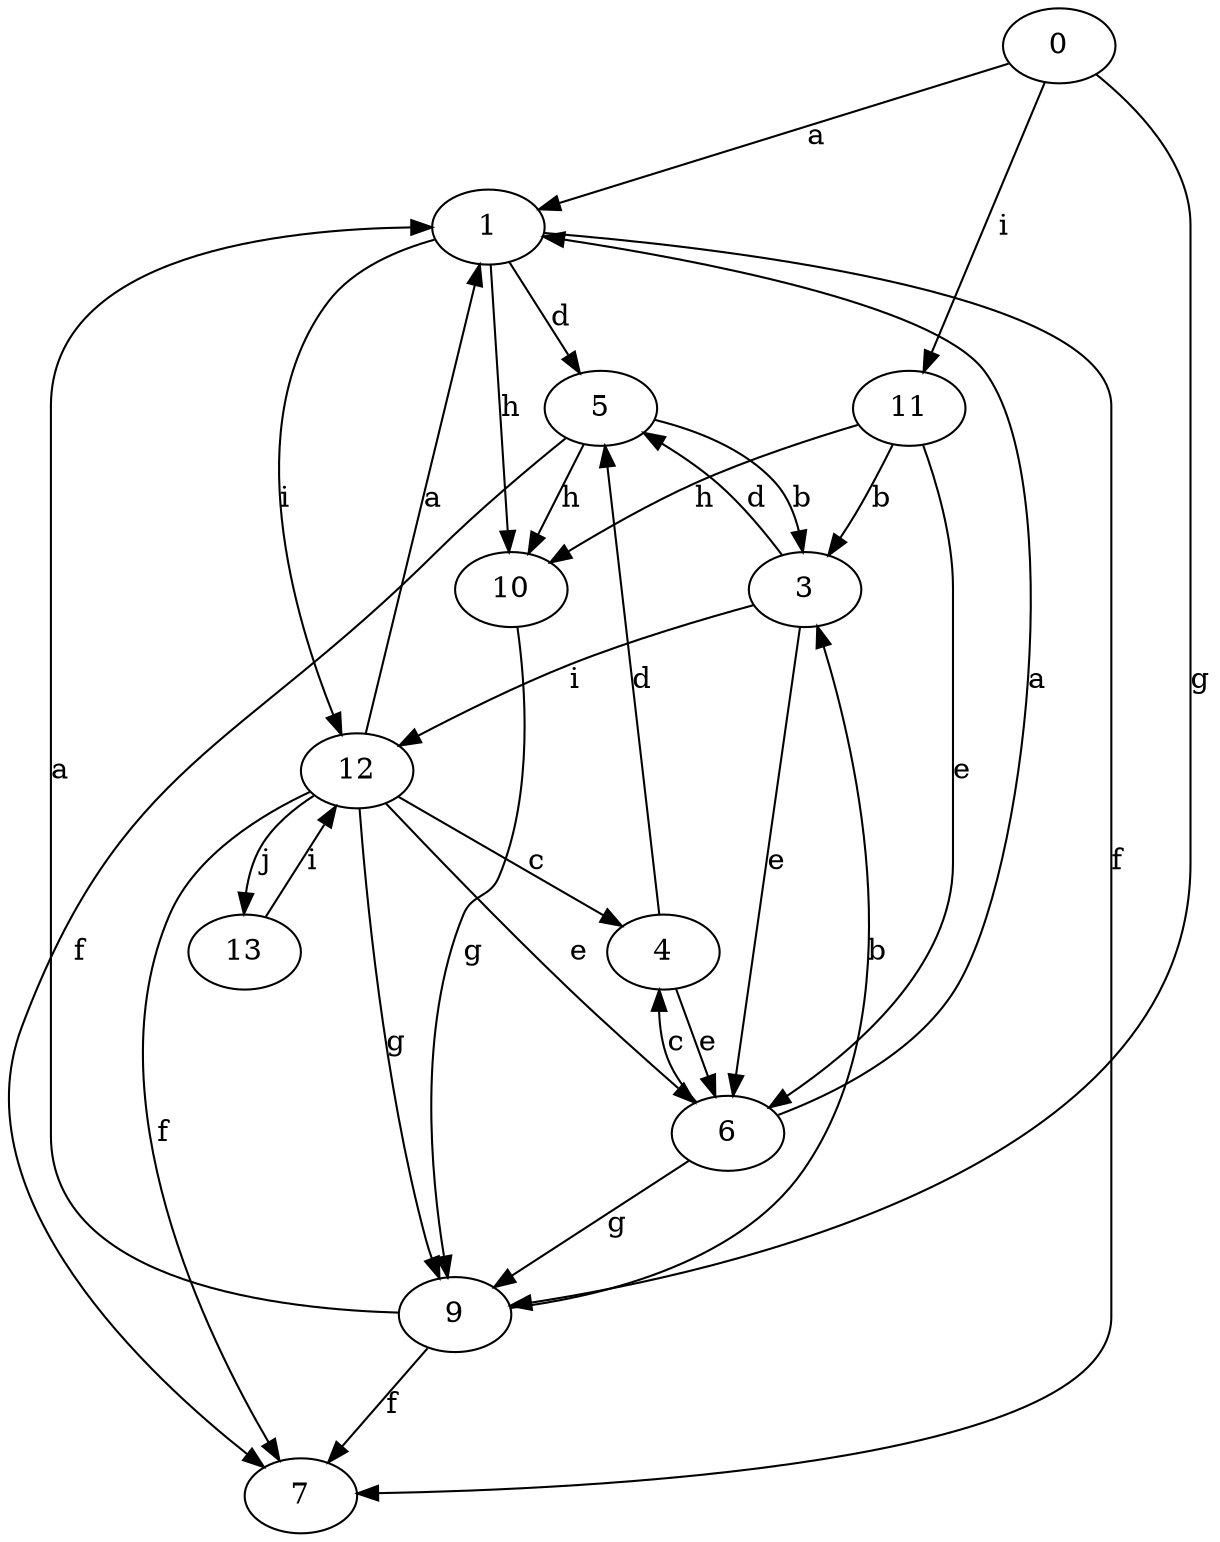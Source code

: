strict digraph  {
1;
0;
3;
4;
5;
6;
7;
9;
10;
11;
12;
13;
1 -> 5  [label=d];
1 -> 7  [label=f];
1 -> 10  [label=h];
1 -> 12  [label=i];
0 -> 1  [label=a];
0 -> 9  [label=g];
0 -> 11  [label=i];
3 -> 5  [label=d];
3 -> 6  [label=e];
3 -> 12  [label=i];
4 -> 5  [label=d];
4 -> 6  [label=e];
5 -> 3  [label=b];
5 -> 7  [label=f];
5 -> 10  [label=h];
6 -> 1  [label=a];
6 -> 4  [label=c];
6 -> 9  [label=g];
9 -> 1  [label=a];
9 -> 3  [label=b];
9 -> 7  [label=f];
10 -> 9  [label=g];
11 -> 3  [label=b];
11 -> 6  [label=e];
11 -> 10  [label=h];
12 -> 1  [label=a];
12 -> 4  [label=c];
12 -> 6  [label=e];
12 -> 7  [label=f];
12 -> 9  [label=g];
12 -> 13  [label=j];
13 -> 12  [label=i];
}
